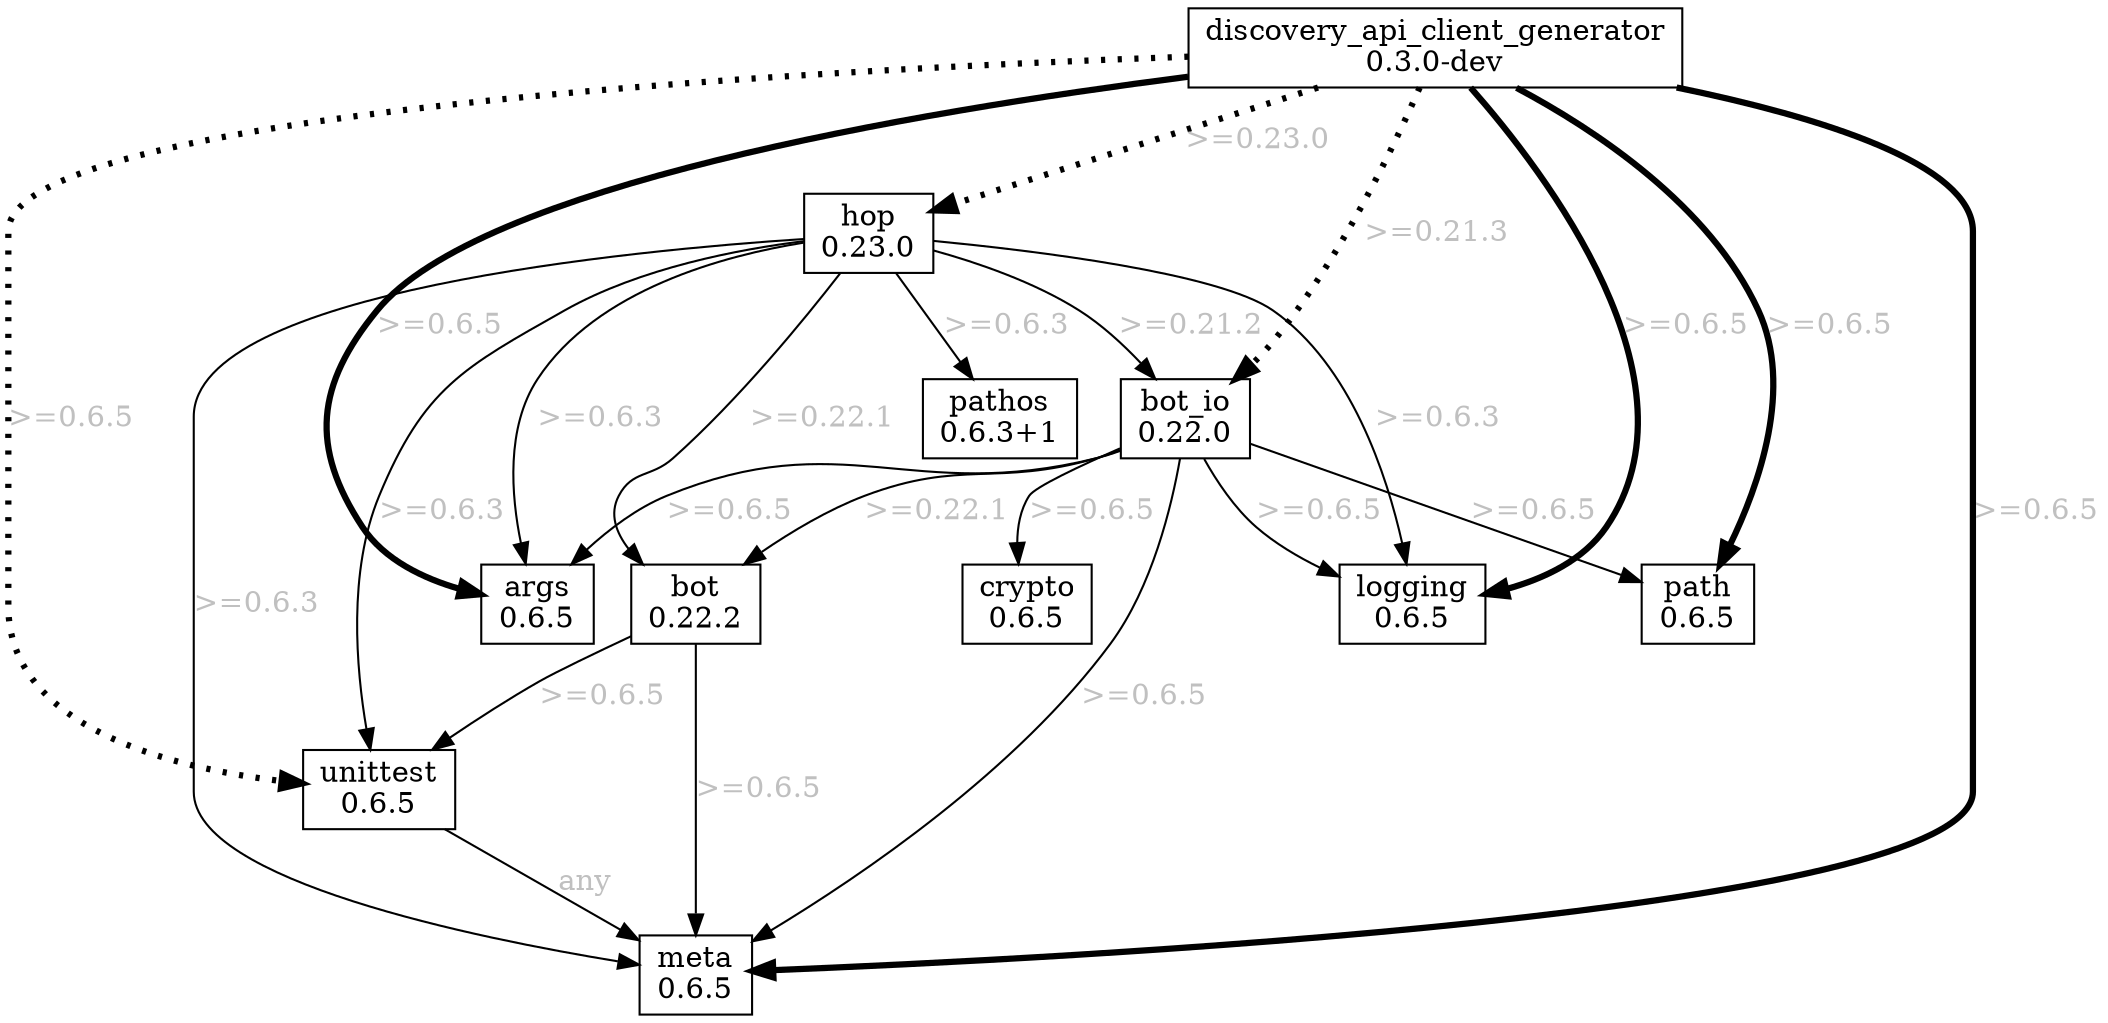 digraph G {

  hop [label="hop
0.23.0",shape=box,group=primary];
  hop -> args [label=">=0.6.3",fontcolor=gray];
  hop -> bot [label=">=0.22.1",fontcolor=gray];
  hop -> bot_io [label=">=0.21.2",fontcolor=gray];
  hop -> logging [label=">=0.6.3",fontcolor=gray];
  hop -> meta [label=">=0.6.3",fontcolor=gray];
  hop -> pathos [label=">=0.6.3",fontcolor=gray];
  hop -> unittest [label=">=0.6.3",fontcolor=gray];

  args [label="args
0.6.5",shape=box,group=primary];

  bot [label="bot
0.22.2",shape=box];
  bot -> meta [label=">=0.6.5",fontcolor=gray];
  bot -> unittest [label=">=0.6.5",fontcolor=gray];

  discovery_api_client_generator [label="discovery_api_client_generator
0.3.0-dev",shape=box,group=primary];
  discovery_api_client_generator -> args [label=">=0.6.5",fontcolor=gray,penwidth=3];
  discovery_api_client_generator -> logging [label=">=0.6.5",fontcolor=gray,penwidth=3];
  discovery_api_client_generator -> meta [label=">=0.6.5",fontcolor=gray,penwidth=3];
  discovery_api_client_generator -> path [label=">=0.6.5",fontcolor=gray,penwidth=3];
  discovery_api_client_generator -> bot_io [label=">=0.21.3",fontcolor=gray,penwidth=3,style=dotted];
  discovery_api_client_generator -> hop [label=">=0.23.0",fontcolor=gray,penwidth=3,style=dotted];
  discovery_api_client_generator -> unittest [label=">=0.6.5",fontcolor=gray,penwidth=3,style=dotted];

  bot_io [label="bot_io
0.22.0",shape=box,group=primary];
  bot_io -> args [label=">=0.6.5",fontcolor=gray];
  bot_io -> bot [label=">=0.22.1",fontcolor=gray];
  bot_io -> crypto [label=">=0.6.5",fontcolor=gray];
  bot_io -> logging [label=">=0.6.5",fontcolor=gray];
  bot_io -> meta [label=">=0.6.5",fontcolor=gray];
  bot_io -> path [label=">=0.6.5",fontcolor=gray];

  crypto [label="crypto
0.6.5",shape=box];

  logging [label="logging
0.6.5",shape=box,group=primary];

  meta [label="meta
0.6.5",shape=box,group=primary];

  path [label="path
0.6.5",shape=box,group=primary];

  unittest [label="unittest
0.6.5",shape=box,group=primary];
  unittest -> meta [label="any",fontcolor=gray];

  pathos [label="pathos
0.6.3+1",shape=box];
}

